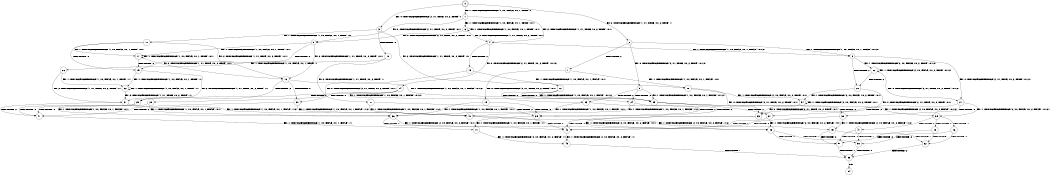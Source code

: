 digraph BCG {
size = "7, 10.5";
center = TRUE;
node [shape = circle];
0 [peripheries = 2];
0 -> 1 [label = "EX !1 !ATOMIC_EXCH_BRANCH (1, +0, FALSE, +0, 1, TRUE) !::"];
0 -> 2 [label = "EX !2 !ATOMIC_EXCH_BRANCH (1, +1, TRUE, +0, 2, TRUE) !::"];
0 -> 3 [label = "EX !0 !ATOMIC_EXCH_BRANCH (2, +1, TRUE, +0, 2, TRUE) !::"];
1 -> 4 [label = "EX !2 !ATOMIC_EXCH_BRANCH (1, +1, TRUE, +0, 2, TRUE) !:0:1:"];
1 -> 5 [label = "EX !0 !ATOMIC_EXCH_BRANCH (2, +1, TRUE, +0, 2, TRUE) !:0:1:"];
1 -> 6 [label = "EX !1 !ATOMIC_EXCH_BRANCH (1, +0, FALSE, +0, 1, TRUE) !:0:1:"];
2 -> 7 [label = "TERMINATE !2"];
2 -> 8 [label = "EX !1 !ATOMIC_EXCH_BRANCH (1, +0, FALSE, +0, 1, FALSE) !:0:1:2:"];
2 -> 9 [label = "EX !0 !ATOMIC_EXCH_BRANCH (2, +1, TRUE, +0, 2, TRUE) !:0:1:2:"];
3 -> 10 [label = "TERMINATE !0"];
3 -> 11 [label = "EX !1 !ATOMIC_EXCH_BRANCH (1, +0, FALSE, +0, 1, TRUE) !:0:"];
3 -> 12 [label = "EX !2 !ATOMIC_EXCH_BRANCH (1, +1, TRUE, +0, 2, TRUE) !:0:"];
4 -> 13 [label = "TERMINATE !2"];
4 -> 14 [label = "EX !0 !ATOMIC_EXCH_BRANCH (2, +1, TRUE, +0, 2, TRUE) !:0:1:2:"];
4 -> 8 [label = "EX !1 !ATOMIC_EXCH_BRANCH (1, +0, FALSE, +0, 1, FALSE) !:0:1:2:"];
5 -> 15 [label = "TERMINATE !0"];
5 -> 16 [label = "EX !2 !ATOMIC_EXCH_BRANCH (1, +1, TRUE, +0, 2, TRUE) !:0:1:"];
5 -> 17 [label = "EX !1 !ATOMIC_EXCH_BRANCH (1, +0, FALSE, +0, 1, TRUE) !:0:1:"];
6 -> 4 [label = "EX !2 !ATOMIC_EXCH_BRANCH (1, +1, TRUE, +0, 2, TRUE) !:0:1:"];
6 -> 5 [label = "EX !0 !ATOMIC_EXCH_BRANCH (2, +1, TRUE, +0, 2, TRUE) !:0:1:"];
6 -> 6 [label = "EX !1 !ATOMIC_EXCH_BRANCH (1, +0, FALSE, +0, 1, TRUE) !:0:1:"];
7 -> 18 [label = "EX !1 !ATOMIC_EXCH_BRANCH (1, +0, FALSE, +0, 1, FALSE) !:0:1:"];
7 -> 19 [label = "EX !0 !ATOMIC_EXCH_BRANCH (2, +1, TRUE, +0, 2, TRUE) !:0:1:"];
8 -> 20 [label = "TERMINATE !2"];
8 -> 21 [label = "EX !0 !ATOMIC_EXCH_BRANCH (2, +1, TRUE, +0, 2, TRUE) !:0:1:2:"];
8 -> 22 [label = "EX !1 !ATOMIC_EXCH_BRANCH (2, +0, FALSE, +0, 2, TRUE) !:0:1:2:"];
9 -> 23 [label = "TERMINATE !2"];
9 -> 24 [label = "TERMINATE !0"];
9 -> 25 [label = "EX !1 !ATOMIC_EXCH_BRANCH (1, +0, FALSE, +0, 1, FALSE) !:0:1:2:"];
10 -> 26 [label = "EX !1 !ATOMIC_EXCH_BRANCH (1, +0, FALSE, +0, 1, TRUE) !::"];
10 -> 27 [label = "EX !2 !ATOMIC_EXCH_BRANCH (1, +1, TRUE, +0, 2, TRUE) !::"];
11 -> 15 [label = "TERMINATE !0"];
11 -> 16 [label = "EX !2 !ATOMIC_EXCH_BRANCH (1, +1, TRUE, +0, 2, TRUE) !:0:1:"];
11 -> 17 [label = "EX !1 !ATOMIC_EXCH_BRANCH (1, +0, FALSE, +0, 1, TRUE) !:0:1:"];
12 -> 23 [label = "TERMINATE !2"];
12 -> 24 [label = "TERMINATE !0"];
12 -> 25 [label = "EX !1 !ATOMIC_EXCH_BRANCH (1, +0, FALSE, +0, 1, FALSE) !:0:1:2:"];
13 -> 28 [label = "EX !0 !ATOMIC_EXCH_BRANCH (2, +1, TRUE, +0, 2, TRUE) !:0:1:"];
13 -> 18 [label = "EX !1 !ATOMIC_EXCH_BRANCH (1, +0, FALSE, +0, 1, FALSE) !:0:1:"];
14 -> 29 [label = "TERMINATE !2"];
14 -> 30 [label = "TERMINATE !0"];
14 -> 25 [label = "EX !1 !ATOMIC_EXCH_BRANCH (1, +0, FALSE, +0, 1, FALSE) !:0:1:2:"];
15 -> 31 [label = "EX !2 !ATOMIC_EXCH_BRANCH (1, +1, TRUE, +0, 2, TRUE) !:1:"];
15 -> 32 [label = "EX !1 !ATOMIC_EXCH_BRANCH (1, +0, FALSE, +0, 1, TRUE) !:1:"];
16 -> 29 [label = "TERMINATE !2"];
16 -> 30 [label = "TERMINATE !0"];
16 -> 25 [label = "EX !1 !ATOMIC_EXCH_BRANCH (1, +0, FALSE, +0, 1, FALSE) !:0:1:2:"];
17 -> 15 [label = "TERMINATE !0"];
17 -> 16 [label = "EX !2 !ATOMIC_EXCH_BRANCH (1, +1, TRUE, +0, 2, TRUE) !:0:1:"];
17 -> 17 [label = "EX !1 !ATOMIC_EXCH_BRANCH (1, +0, FALSE, +0, 1, TRUE) !:0:1:"];
18 -> 33 [label = "EX !0 !ATOMIC_EXCH_BRANCH (2, +1, TRUE, +0, 2, TRUE) !:0:1:"];
18 -> 34 [label = "EX !1 !ATOMIC_EXCH_BRANCH (2, +0, FALSE, +0, 2, TRUE) !:0:1:"];
19 -> 35 [label = "TERMINATE !0"];
19 -> 36 [label = "EX !1 !ATOMIC_EXCH_BRANCH (1, +0, FALSE, +0, 1, FALSE) !:0:1:"];
20 -> 33 [label = "EX !0 !ATOMIC_EXCH_BRANCH (2, +1, TRUE, +0, 2, TRUE) !:0:1:"];
20 -> 34 [label = "EX !1 !ATOMIC_EXCH_BRANCH (2, +0, FALSE, +0, 2, TRUE) !:0:1:"];
21 -> 37 [label = "TERMINATE !2"];
21 -> 38 [label = "TERMINATE !0"];
21 -> 39 [label = "EX !1 !ATOMIC_EXCH_BRANCH (2, +0, FALSE, +0, 2, FALSE) !:0:1:2:"];
22 -> 20 [label = "TERMINATE !2"];
22 -> 21 [label = "EX !0 !ATOMIC_EXCH_BRANCH (2, +1, TRUE, +0, 2, TRUE) !:0:1:2:"];
22 -> 22 [label = "EX !1 !ATOMIC_EXCH_BRANCH (2, +0, FALSE, +0, 2, TRUE) !:0:1:2:"];
23 -> 35 [label = "TERMINATE !0"];
23 -> 36 [label = "EX !1 !ATOMIC_EXCH_BRANCH (1, +0, FALSE, +0, 1, FALSE) !:0:1:"];
24 -> 35 [label = "TERMINATE !2"];
24 -> 40 [label = "EX !1 !ATOMIC_EXCH_BRANCH (1, +0, FALSE, +0, 1, FALSE) !:1:2:"];
25 -> 37 [label = "TERMINATE !2"];
25 -> 38 [label = "TERMINATE !0"];
25 -> 39 [label = "EX !1 !ATOMIC_EXCH_BRANCH (2, +0, FALSE, +0, 2, FALSE) !:0:1:2:"];
26 -> 31 [label = "EX !2 !ATOMIC_EXCH_BRANCH (1, +1, TRUE, +0, 2, TRUE) !:1:"];
26 -> 32 [label = "EX !1 !ATOMIC_EXCH_BRANCH (1, +0, FALSE, +0, 1, TRUE) !:1:"];
27 -> 35 [label = "TERMINATE !2"];
27 -> 40 [label = "EX !1 !ATOMIC_EXCH_BRANCH (1, +0, FALSE, +0, 1, FALSE) !:1:2:"];
28 -> 41 [label = "TERMINATE !0"];
28 -> 36 [label = "EX !1 !ATOMIC_EXCH_BRANCH (1, +0, FALSE, +0, 1, FALSE) !:0:1:"];
29 -> 41 [label = "TERMINATE !0"];
29 -> 36 [label = "EX !1 !ATOMIC_EXCH_BRANCH (1, +0, FALSE, +0, 1, FALSE) !:0:1:"];
30 -> 41 [label = "TERMINATE !2"];
30 -> 40 [label = "EX !1 !ATOMIC_EXCH_BRANCH (1, +0, FALSE, +0, 1, FALSE) !:1:2:"];
31 -> 41 [label = "TERMINATE !2"];
31 -> 40 [label = "EX !1 !ATOMIC_EXCH_BRANCH (1, +0, FALSE, +0, 1, FALSE) !:1:2:"];
32 -> 31 [label = "EX !2 !ATOMIC_EXCH_BRANCH (1, +1, TRUE, +0, 2, TRUE) !:1:"];
32 -> 32 [label = "EX !1 !ATOMIC_EXCH_BRANCH (1, +0, FALSE, +0, 1, TRUE) !:1:"];
33 -> 42 [label = "TERMINATE !0"];
33 -> 43 [label = "EX !1 !ATOMIC_EXCH_BRANCH (2, +0, FALSE, +0, 2, FALSE) !:0:1:"];
34 -> 33 [label = "EX !0 !ATOMIC_EXCH_BRANCH (2, +1, TRUE, +0, 2, TRUE) !:0:1:"];
34 -> 34 [label = "EX !1 !ATOMIC_EXCH_BRANCH (2, +0, FALSE, +0, 2, TRUE) !:0:1:"];
35 -> 44 [label = "EX !1 !ATOMIC_EXCH_BRANCH (1, +0, FALSE, +0, 1, FALSE) !:1:"];
36 -> 42 [label = "TERMINATE !0"];
36 -> 43 [label = "EX !1 !ATOMIC_EXCH_BRANCH (2, +0, FALSE, +0, 2, FALSE) !:0:1:"];
37 -> 42 [label = "TERMINATE !0"];
37 -> 43 [label = "EX !1 !ATOMIC_EXCH_BRANCH (2, +0, FALSE, +0, 2, FALSE) !:0:1:"];
38 -> 42 [label = "TERMINATE !2"];
38 -> 45 [label = "EX !1 !ATOMIC_EXCH_BRANCH (2, +0, FALSE, +0, 2, FALSE) !:1:2:"];
39 -> 46 [label = "TERMINATE !1"];
39 -> 47 [label = "TERMINATE !2"];
39 -> 48 [label = "TERMINATE !0"];
40 -> 42 [label = "TERMINATE !2"];
40 -> 45 [label = "EX !1 !ATOMIC_EXCH_BRANCH (2, +0, FALSE, +0, 2, FALSE) !:1:2:"];
41 -> 44 [label = "EX !1 !ATOMIC_EXCH_BRANCH (1, +0, FALSE, +0, 1, FALSE) !:1:"];
42 -> 49 [label = "EX !1 !ATOMIC_EXCH_BRANCH (2, +0, FALSE, +0, 2, FALSE) !:1:"];
43 -> 50 [label = "TERMINATE !1"];
43 -> 51 [label = "TERMINATE !0"];
44 -> 49 [label = "EX !1 !ATOMIC_EXCH_BRANCH (2, +0, FALSE, +0, 2, FALSE) !:1:"];
45 -> 52 [label = "TERMINATE !1"];
45 -> 51 [label = "TERMINATE !2"];
46 -> 50 [label = "TERMINATE !2"];
46 -> 52 [label = "TERMINATE !0"];
47 -> 50 [label = "TERMINATE !1"];
47 -> 51 [label = "TERMINATE !0"];
48 -> 52 [label = "TERMINATE !1"];
48 -> 51 [label = "TERMINATE !2"];
49 -> 53 [label = "TERMINATE !1"];
50 -> 53 [label = "TERMINATE !0"];
51 -> 53 [label = "TERMINATE !1"];
52 -> 53 [label = "TERMINATE !2"];
53 -> 54 [label = "exit"];
}

